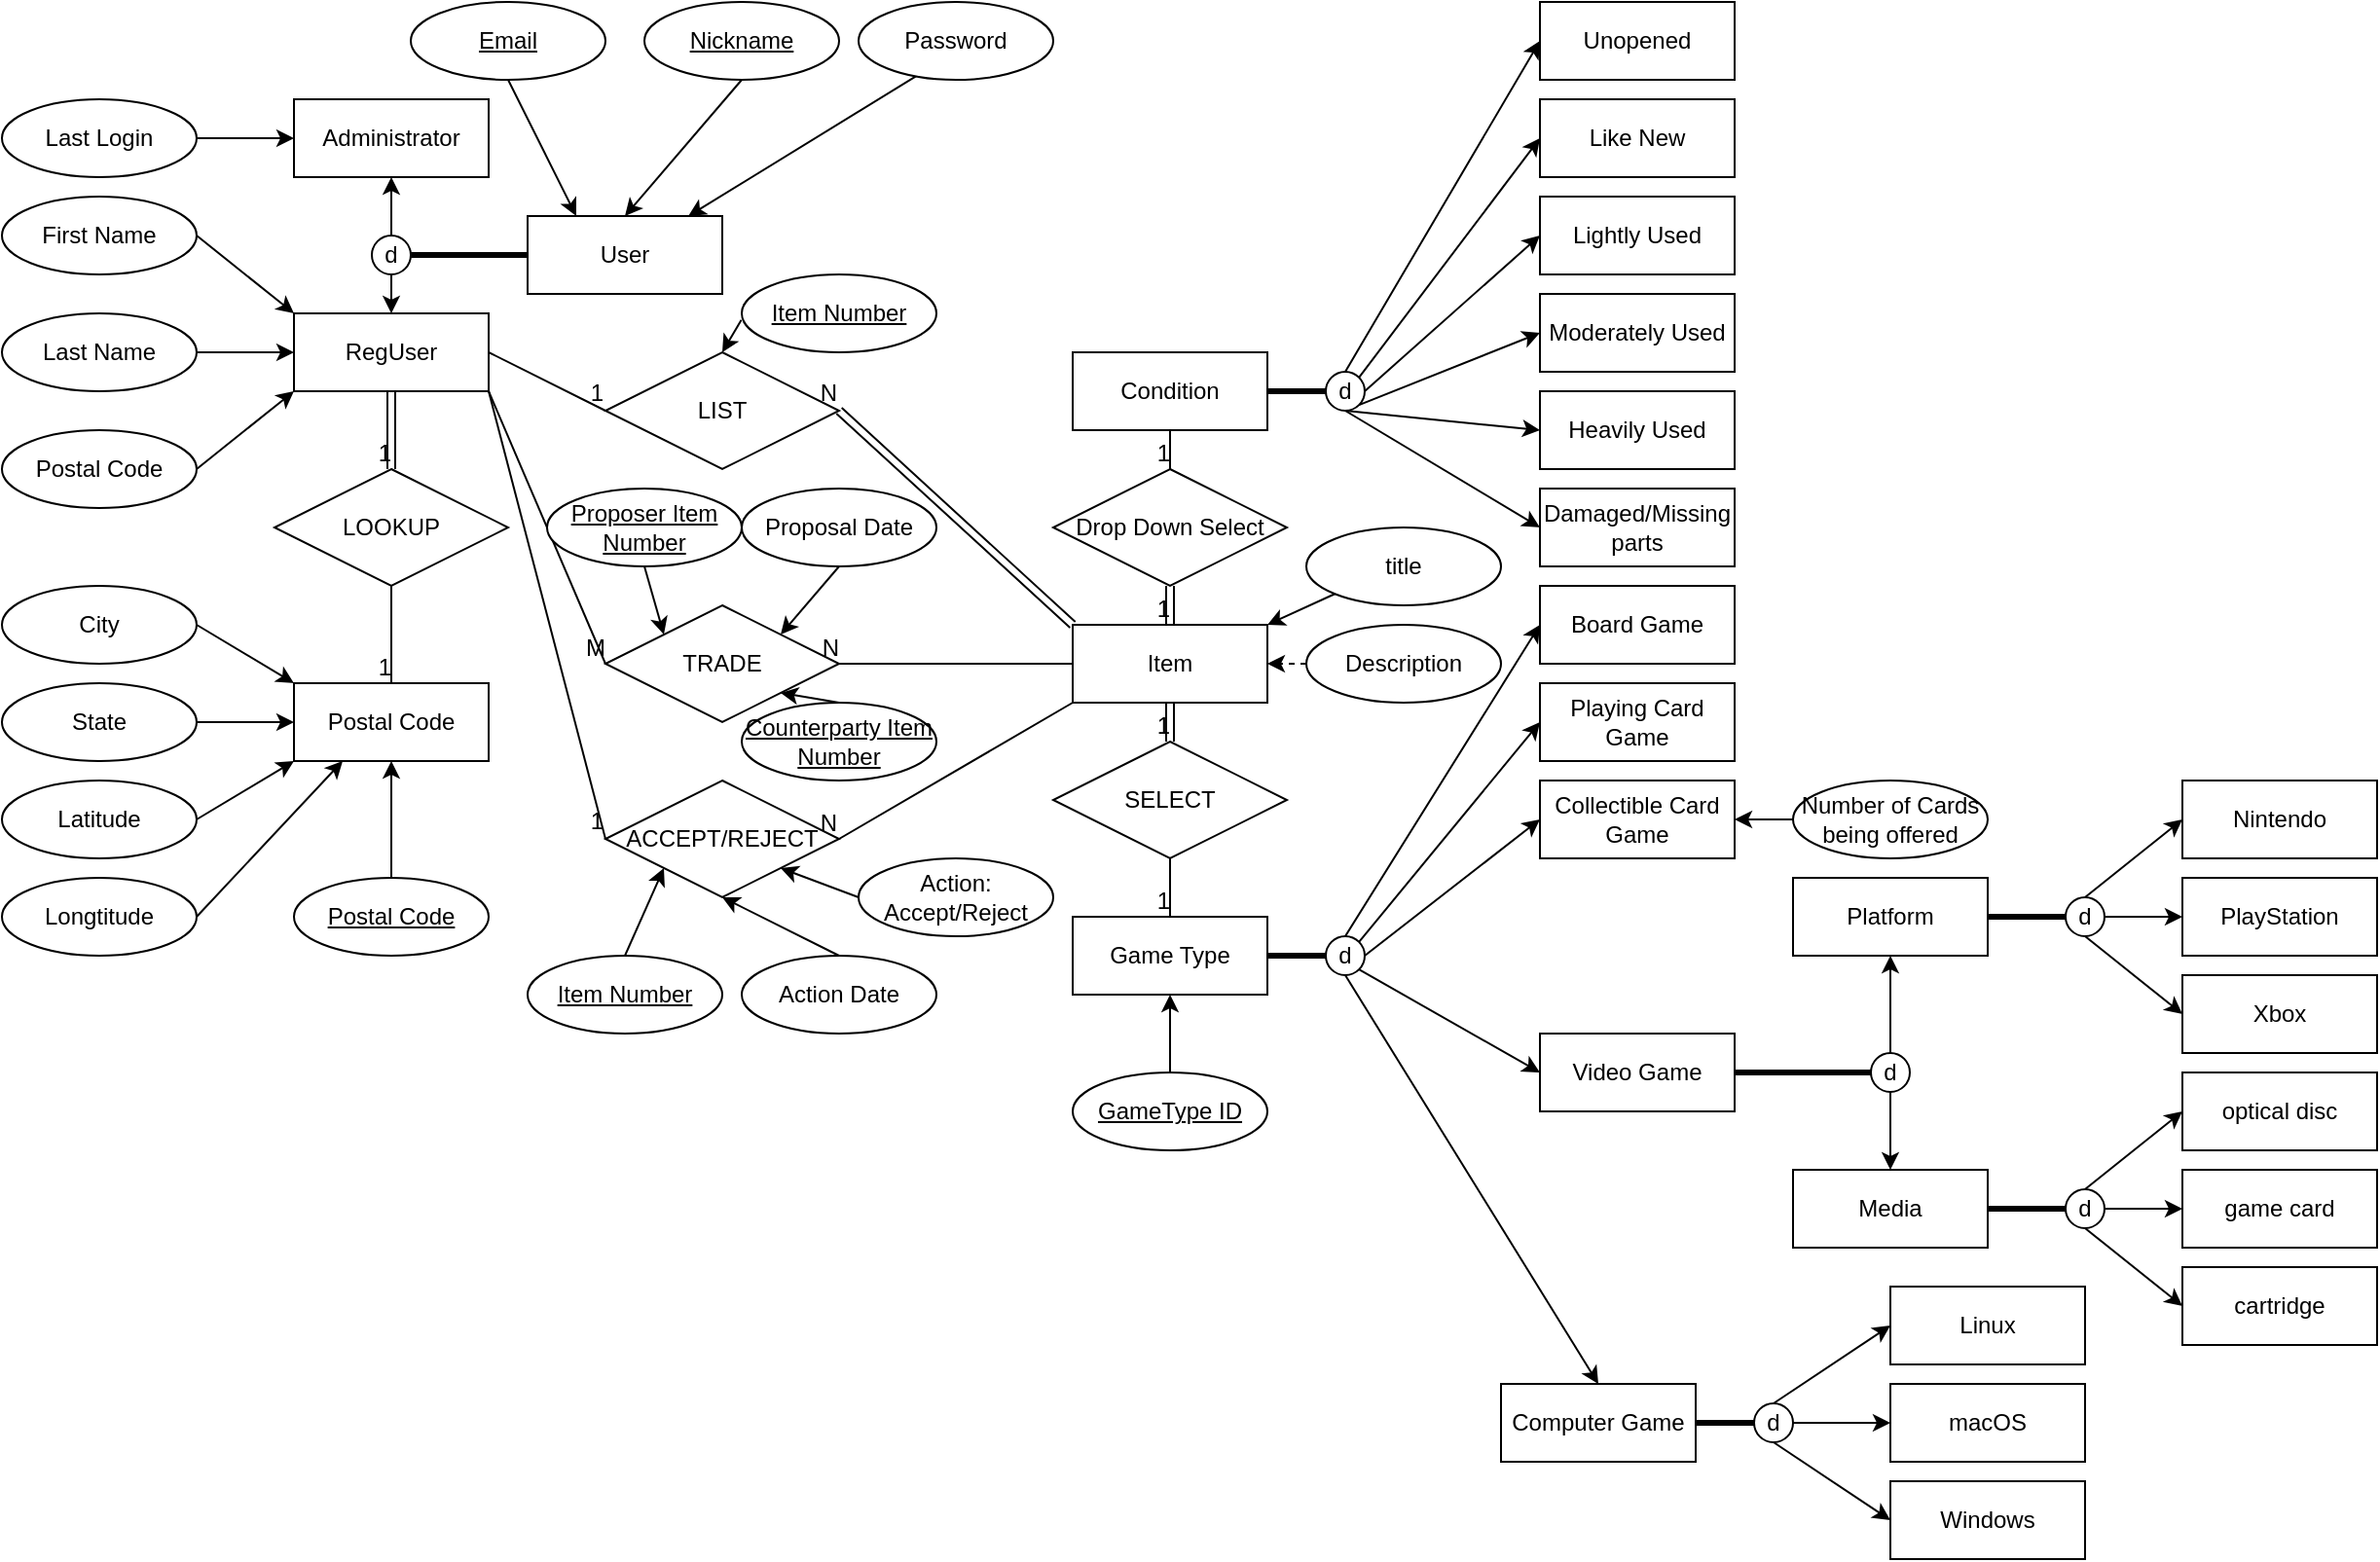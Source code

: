 <mxfile version="19.0.3" type="device"><diagram id="R2lEEEUBdFMjLlhIrx00" name="Page-1"><mxGraphModel dx="917" dy="865" grid="1" gridSize="10" guides="1" tooltips="1" connect="1" arrows="1" fold="1" page="1" pageScale="1" pageWidth="1100" pageHeight="850" math="0" shadow="0" extFonts="Permanent Marker^https://fonts.googleapis.com/css?family=Permanent+Marker"><root><mxCell id="0"/><mxCell id="1" parent="0"/><mxCell id="1rmwY-FEzqfbPehuHdLi-1" value="User" style="whiteSpace=wrap;html=1;align=center;" parent="1" vertex="1"><mxGeometry x="280" y="135" width="100" height="40" as="geometry"/></mxCell><mxCell id="1rmwY-FEzqfbPehuHdLi-2" value="&lt;u&gt;Nickname&lt;/u&gt;" style="ellipse;whiteSpace=wrap;html=1;align=center;" parent="1" vertex="1"><mxGeometry x="340" y="25" width="100" height="40" as="geometry"/></mxCell><mxCell id="8vByz9nzH7rQGK86HnU8-11" value="RegUser" style="whiteSpace=wrap;html=1;align=center;" parent="1" vertex="1"><mxGeometry x="160" y="185" width="100" height="40" as="geometry"/></mxCell><mxCell id="8vByz9nzH7rQGK86HnU8-12" value="d" style="ellipse;whiteSpace=wrap;html=1;aspect=fixed;" parent="1" vertex="1"><mxGeometry x="200" y="145" width="20" height="20" as="geometry"/></mxCell><mxCell id="8vByz9nzH7rQGK86HnU8-13" value="" style="endArrow=none;html=1;rounded=0;entryX=0;entryY=0.5;entryDx=0;entryDy=0;exitX=1;exitY=0.5;exitDx=0;exitDy=0;strokeWidth=3;" parent="1" source="8vByz9nzH7rQGK86HnU8-12" target="1rmwY-FEzqfbPehuHdLi-1" edge="1"><mxGeometry width="50" height="50" relative="1" as="geometry"><mxPoint x="370" y="145" as="sourcePoint"/><mxPoint x="420" y="95" as="targetPoint"/></mxGeometry></mxCell><mxCell id="8vByz9nzH7rQGK86HnU8-15" value="Administrator" style="whiteSpace=wrap;html=1;align=center;" parent="1" vertex="1"><mxGeometry x="160" y="75" width="100" height="40" as="geometry"/></mxCell><mxCell id="8vByz9nzH7rQGK86HnU8-17" value="" style="endArrow=classic;html=1;rounded=0;strokeWidth=1;entryX=0.5;entryY=0;entryDx=0;entryDy=0;exitX=0.5;exitY=1;exitDx=0;exitDy=0;" parent="1" source="8vByz9nzH7rQGK86HnU8-12" target="8vByz9nzH7rQGK86HnU8-11" edge="1"><mxGeometry width="50" height="50" relative="1" as="geometry"><mxPoint x="250" y="235" as="sourcePoint"/><mxPoint x="300" y="185" as="targetPoint"/></mxGeometry></mxCell><mxCell id="8vByz9nzH7rQGK86HnU8-18" value="" style="endArrow=classic;html=1;rounded=0;strokeWidth=1;entryX=0.5;entryY=1;entryDx=0;entryDy=0;exitX=0.5;exitY=0;exitDx=0;exitDy=0;" parent="1" source="8vByz9nzH7rQGK86HnU8-12" target="8vByz9nzH7rQGK86HnU8-15" edge="1"><mxGeometry width="50" height="50" relative="1" as="geometry"><mxPoint x="312.929" y="112.071" as="sourcePoint"/><mxPoint x="220" y="195" as="targetPoint"/></mxGeometry></mxCell><mxCell id="8vByz9nzH7rQGK86HnU8-19" value="" style="endArrow=classic;html=1;rounded=0;strokeWidth=1;exitX=0.307;exitY=0.937;exitDx=0;exitDy=0;exitPerimeter=0;" parent="1" source="8vByz9nzH7rQGK86HnU8-24" target="1rmwY-FEzqfbPehuHdLi-1" edge="1"><mxGeometry width="50" height="50" relative="1" as="geometry"><mxPoint x="390" y="-15.0" as="sourcePoint"/><mxPoint x="230" y="205" as="targetPoint"/></mxGeometry></mxCell><mxCell id="8vByz9nzH7rQGK86HnU8-20" value="" style="endArrow=classic;html=1;rounded=0;strokeWidth=1;exitX=0.5;exitY=1;exitDx=0;exitDy=0;entryX=0.5;entryY=0;entryDx=0;entryDy=0;" parent="1" source="1rmwY-FEzqfbPehuHdLi-2" target="1rmwY-FEzqfbPehuHdLi-1" edge="1"><mxGeometry width="50" height="50" relative="1" as="geometry"><mxPoint x="332.929" y="132.071" as="sourcePoint"/><mxPoint x="240" y="215" as="targetPoint"/></mxGeometry></mxCell><mxCell id="8vByz9nzH7rQGK86HnU8-21" value="First Name" style="ellipse;whiteSpace=wrap;html=1;align=center;" parent="1" vertex="1"><mxGeometry x="10" y="125" width="100" height="40" as="geometry"/></mxCell><mxCell id="8vByz9nzH7rQGK86HnU8-22" value="Last Name" style="ellipse;whiteSpace=wrap;html=1;align=center;" parent="1" vertex="1"><mxGeometry x="10" y="185" width="100" height="40" as="geometry"/></mxCell><mxCell id="8vByz9nzH7rQGK86HnU8-23" value="Postal Code" style="ellipse;whiteSpace=wrap;html=1;align=center;" parent="1" vertex="1"><mxGeometry x="10" y="245" width="100" height="40" as="geometry"/></mxCell><mxCell id="8vByz9nzH7rQGK86HnU8-24" value="Password" style="ellipse;whiteSpace=wrap;html=1;align=center;" parent="1" vertex="1"><mxGeometry x="450" y="25" width="100" height="40" as="geometry"/></mxCell><mxCell id="8vByz9nzH7rQGK86HnU8-26" value="&lt;u&gt;Email&lt;/u&gt;" style="ellipse;whiteSpace=wrap;html=1;align=center;" parent="1" vertex="1"><mxGeometry x="220" y="25" width="100" height="40" as="geometry"/></mxCell><mxCell id="8vByz9nzH7rQGK86HnU8-27" value="" style="endArrow=classic;html=1;rounded=0;strokeWidth=1;exitX=0.5;exitY=1;exitDx=0;exitDy=0;entryX=0.25;entryY=0;entryDx=0;entryDy=0;" parent="1" source="8vByz9nzH7rQGK86HnU8-26" target="1rmwY-FEzqfbPehuHdLi-1" edge="1"><mxGeometry width="50" height="50" relative="1" as="geometry"><mxPoint x="410.7" y="-7.52" as="sourcePoint"/><mxPoint x="349.015" y="35.0" as="targetPoint"/></mxGeometry></mxCell><mxCell id="8vByz9nzH7rQGK86HnU8-28" value="" style="endArrow=classic;html=1;rounded=0;strokeWidth=1;exitX=1;exitY=0.5;exitDx=0;exitDy=0;entryX=0;entryY=0;entryDx=0;entryDy=0;" parent="1" source="8vByz9nzH7rQGK86HnU8-21" target="8vByz9nzH7rQGK86HnU8-11" edge="1"><mxGeometry width="50" height="50" relative="1" as="geometry"><mxPoint x="210" y="-5.0" as="sourcePoint"/><mxPoint x="295" y="35.0" as="targetPoint"/></mxGeometry></mxCell><mxCell id="8vByz9nzH7rQGK86HnU8-29" value="" style="endArrow=classic;html=1;rounded=0;strokeWidth=1;exitX=1;exitY=0.5;exitDx=0;exitDy=0;" parent="1" source="8vByz9nzH7rQGK86HnU8-22" target="8vByz9nzH7rQGK86HnU8-11" edge="1"><mxGeometry width="50" height="50" relative="1" as="geometry"><mxPoint x="220" y="5.0" as="sourcePoint"/><mxPoint x="305" y="45.0" as="targetPoint"/></mxGeometry></mxCell><mxCell id="8vByz9nzH7rQGK86HnU8-30" value="" style="endArrow=classic;html=1;rounded=0;strokeWidth=1;exitX=1;exitY=0.5;exitDx=0;exitDy=0;entryX=0;entryY=1;entryDx=0;entryDy=0;" parent="1" source="8vByz9nzH7rQGK86HnU8-23" target="8vByz9nzH7rQGK86HnU8-11" edge="1"><mxGeometry width="50" height="50" relative="1" as="geometry"><mxPoint x="230" y="15.0" as="sourcePoint"/><mxPoint x="315" y="55.0" as="targetPoint"/></mxGeometry></mxCell><mxCell id="8vByz9nzH7rQGK86HnU8-31" value="Last Login" style="ellipse;whiteSpace=wrap;html=1;align=center;" parent="1" vertex="1"><mxGeometry x="10" y="75" width="100" height="40" as="geometry"/></mxCell><mxCell id="8vByz9nzH7rQGK86HnU8-32" value="" style="endArrow=classic;html=1;rounded=0;strokeWidth=1;" parent="1" edge="1"><mxGeometry width="50" height="50" relative="1" as="geometry"><mxPoint x="110" y="95" as="sourcePoint"/><mxPoint x="160" y="95" as="targetPoint"/></mxGeometry></mxCell><mxCell id="8vByz9nzH7rQGK86HnU8-33" value="Postal Code" style="whiteSpace=wrap;html=1;align=center;" parent="1" vertex="1"><mxGeometry x="160" y="375" width="100" height="40" as="geometry"/></mxCell><mxCell id="8vByz9nzH7rQGK86HnU8-34" value="LOOKUP" style="shape=rhombus;perimeter=rhombusPerimeter;whiteSpace=wrap;html=1;align=center;" parent="1" vertex="1"><mxGeometry x="150" y="265" width="120" height="60" as="geometry"/></mxCell><mxCell id="8vByz9nzH7rQGK86HnU8-35" value="" style="shape=link;html=1;rounded=0;strokeWidth=1;exitX=0.5;exitY=1;exitDx=0;exitDy=0;" parent="1" source="8vByz9nzH7rQGK86HnU8-11" target="8vByz9nzH7rQGK86HnU8-34" edge="1"><mxGeometry relative="1" as="geometry"><mxPoint x="260" y="265" as="sourcePoint"/><mxPoint x="420" y="265" as="targetPoint"/></mxGeometry></mxCell><mxCell id="8vByz9nzH7rQGK86HnU8-36" value="1" style="resizable=0;html=1;align=right;verticalAlign=bottom;" parent="8vByz9nzH7rQGK86HnU8-35" connectable="0" vertex="1"><mxGeometry x="1" relative="1" as="geometry"/></mxCell><mxCell id="8vByz9nzH7rQGK86HnU8-39" value="" style="endArrow=none;html=1;rounded=0;strokeWidth=1;exitX=0.5;exitY=1;exitDx=0;exitDy=0;entryX=0.5;entryY=0;entryDx=0;entryDy=0;" parent="1" source="8vByz9nzH7rQGK86HnU8-34" target="8vByz9nzH7rQGK86HnU8-33" edge="1"><mxGeometry relative="1" as="geometry"><mxPoint x="260" y="265" as="sourcePoint"/><mxPoint x="280" y="325" as="targetPoint"/></mxGeometry></mxCell><mxCell id="8vByz9nzH7rQGK86HnU8-40" value="1" style="resizable=0;html=1;align=right;verticalAlign=bottom;" parent="8vByz9nzH7rQGK86HnU8-39" connectable="0" vertex="1"><mxGeometry x="1" relative="1" as="geometry"/></mxCell><mxCell id="8vByz9nzH7rQGK86HnU8-41" value="City" style="ellipse;whiteSpace=wrap;html=1;align=center;" parent="1" vertex="1"><mxGeometry x="10" y="325" width="100" height="40" as="geometry"/></mxCell><mxCell id="8vByz9nzH7rQGK86HnU8-42" value="State" style="ellipse;whiteSpace=wrap;html=1;align=center;" parent="1" vertex="1"><mxGeometry x="10" y="375" width="100" height="40" as="geometry"/></mxCell><mxCell id="8vByz9nzH7rQGK86HnU8-43" value="Latitude" style="ellipse;whiteSpace=wrap;html=1;align=center;" parent="1" vertex="1"><mxGeometry x="10" y="425" width="100" height="40" as="geometry"/></mxCell><mxCell id="8vByz9nzH7rQGK86HnU8-44" value="Longtitude" style="ellipse;whiteSpace=wrap;html=1;align=center;" parent="1" vertex="1"><mxGeometry x="10" y="475" width="100" height="40" as="geometry"/></mxCell><mxCell id="8vByz9nzH7rQGK86HnU8-45" value="" style="endArrow=classic;html=1;rounded=0;strokeWidth=1;entryX=0;entryY=0;entryDx=0;entryDy=0;exitX=1;exitY=0.5;exitDx=0;exitDy=0;" parent="1" source="8vByz9nzH7rQGK86HnU8-41" target="8vByz9nzH7rQGK86HnU8-33" edge="1"><mxGeometry width="50" height="50" relative="1" as="geometry"><mxPoint x="327.071" y="112.071" as="sourcePoint"/><mxPoint x="420" y="195.0" as="targetPoint"/></mxGeometry></mxCell><mxCell id="8vByz9nzH7rQGK86HnU8-46" value="" style="endArrow=classic;html=1;rounded=0;strokeWidth=1;entryX=0;entryY=0.5;entryDx=0;entryDy=0;exitX=1;exitY=0.5;exitDx=0;exitDy=0;" parent="1" source="8vByz9nzH7rQGK86HnU8-42" target="8vByz9nzH7rQGK86HnU8-33" edge="1"><mxGeometry width="50" height="50" relative="1" as="geometry"><mxPoint x="120" y="355" as="sourcePoint"/><mxPoint x="170" y="385" as="targetPoint"/></mxGeometry></mxCell><mxCell id="8vByz9nzH7rQGK86HnU8-47" value="" style="endArrow=classic;html=1;rounded=0;strokeWidth=1;entryX=0;entryY=1;entryDx=0;entryDy=0;exitX=1;exitY=0.5;exitDx=0;exitDy=0;" parent="1" source="8vByz9nzH7rQGK86HnU8-43" target="8vByz9nzH7rQGK86HnU8-33" edge="1"><mxGeometry width="50" height="50" relative="1" as="geometry"><mxPoint x="130" y="365" as="sourcePoint"/><mxPoint x="180" y="395" as="targetPoint"/></mxGeometry></mxCell><mxCell id="8vByz9nzH7rQGK86HnU8-48" value="" style="endArrow=classic;html=1;rounded=0;strokeWidth=1;entryX=0.25;entryY=1;entryDx=0;entryDy=0;exitX=1;exitY=0.5;exitDx=0;exitDy=0;" parent="1" source="8vByz9nzH7rQGK86HnU8-44" target="8vByz9nzH7rQGK86HnU8-33" edge="1"><mxGeometry width="50" height="50" relative="1" as="geometry"><mxPoint x="140" y="375" as="sourcePoint"/><mxPoint x="190" y="405" as="targetPoint"/></mxGeometry></mxCell><mxCell id="8vByz9nzH7rQGK86HnU8-49" value="&lt;u&gt;Postal Code&lt;/u&gt;" style="ellipse;whiteSpace=wrap;html=1;align=center;" parent="1" vertex="1"><mxGeometry x="160" y="475" width="100" height="40" as="geometry"/></mxCell><mxCell id="8vByz9nzH7rQGK86HnU8-51" value="" style="endArrow=classic;html=1;rounded=0;strokeWidth=1;entryX=0.5;entryY=1;entryDx=0;entryDy=0;exitX=0.5;exitY=0;exitDx=0;exitDy=0;" parent="1" source="8vByz9nzH7rQGK86HnU8-49" target="8vByz9nzH7rQGK86HnU8-33" edge="1"><mxGeometry width="50" height="50" relative="1" as="geometry"><mxPoint x="120" y="355" as="sourcePoint"/><mxPoint x="170" y="385" as="targetPoint"/></mxGeometry></mxCell><mxCell id="8vByz9nzH7rQGK86HnU8-52" value="Item" style="whiteSpace=wrap;html=1;align=center;" parent="1" vertex="1"><mxGeometry x="560" y="345" width="100" height="40" as="geometry"/></mxCell><mxCell id="8vByz9nzH7rQGK86HnU8-53" value="title" style="ellipse;whiteSpace=wrap;html=1;align=center;" parent="1" vertex="1"><mxGeometry x="680" y="295" width="100" height="40" as="geometry"/></mxCell><mxCell id="8vByz9nzH7rQGK86HnU8-54" value="Game Type" style="whiteSpace=wrap;html=1;align=center;" parent="1" vertex="1"><mxGeometry x="560" y="495" width="100" height="40" as="geometry"/></mxCell><mxCell id="8vByz9nzH7rQGK86HnU8-56" value="SELECT" style="shape=rhombus;perimeter=rhombusPerimeter;whiteSpace=wrap;html=1;align=center;" parent="1" vertex="1"><mxGeometry x="550" y="405" width="120" height="60" as="geometry"/></mxCell><mxCell id="8vByz9nzH7rQGK86HnU8-57" value="&lt;u&gt;Item Number&lt;/u&gt;" style="ellipse;whiteSpace=wrap;html=1;align=center;" parent="1" vertex="1"><mxGeometry x="390" y="165" width="100" height="40" as="geometry"/></mxCell><mxCell id="8vByz9nzH7rQGK86HnU8-58" value="Video Game" style="whiteSpace=wrap;html=1;align=center;" parent="1" vertex="1"><mxGeometry x="800" y="555" width="100" height="40" as="geometry"/></mxCell><mxCell id="8vByz9nzH7rQGK86HnU8-59" value="Computer Game" style="whiteSpace=wrap;html=1;align=center;" parent="1" vertex="1"><mxGeometry x="780" y="735" width="100" height="40" as="geometry"/></mxCell><mxCell id="8vByz9nzH7rQGK86HnU8-60" value="Collectible Card Game" style="whiteSpace=wrap;html=1;align=center;" parent="1" vertex="1"><mxGeometry x="800" y="425" width="100" height="40" as="geometry"/></mxCell><mxCell id="8vByz9nzH7rQGK86HnU8-61" value="Description" style="ellipse;whiteSpace=wrap;html=1;align=center;" parent="1" vertex="1"><mxGeometry x="680" y="345" width="100" height="40" as="geometry"/></mxCell><mxCell id="8vByz9nzH7rQGK86HnU8-62" value="" style="endArrow=classic;html=1;rounded=0;strokeWidth=1;entryX=0.5;entryY=0;entryDx=0;entryDy=0;exitX=-0.002;exitY=0.583;exitDx=0;exitDy=0;exitPerimeter=0;" parent="1" source="8vByz9nzH7rQGK86HnU8-57" target="8vByz9nzH7rQGK86HnU8-139" edge="1"><mxGeometry width="50" height="50" relative="1" as="geometry"><mxPoint x="597.071" y="132.071" as="sourcePoint"/><mxPoint x="690" y="215" as="targetPoint"/></mxGeometry></mxCell><mxCell id="8vByz9nzH7rQGK86HnU8-63" value="" style="endArrow=classic;html=1;rounded=0;strokeWidth=1;entryX=1;entryY=0;entryDx=0;entryDy=0;exitX=0;exitY=1;exitDx=0;exitDy=0;" parent="1" source="8vByz9nzH7rQGK86HnU8-53" target="8vByz9nzH7rQGK86HnU8-52" edge="1"><mxGeometry width="50" height="50" relative="1" as="geometry"><mxPoint x="657.071" y="182.071" as="sourcePoint"/><mxPoint x="750" y="265" as="targetPoint"/></mxGeometry></mxCell><mxCell id="8vByz9nzH7rQGK86HnU8-66" value="" style="shape=link;html=1;rounded=0;strokeWidth=1;exitX=0.5;exitY=1;exitDx=0;exitDy=0;entryX=0.5;entryY=0;entryDx=0;entryDy=0;" parent="1" source="8vByz9nzH7rQGK86HnU8-52" target="8vByz9nzH7rQGK86HnU8-56" edge="1"><mxGeometry relative="1" as="geometry"><mxPoint x="380" y="135" as="sourcePoint"/><mxPoint x="380" y="175" as="targetPoint"/></mxGeometry></mxCell><mxCell id="8vByz9nzH7rQGK86HnU8-67" value="1" style="resizable=0;html=1;align=right;verticalAlign=bottom;" parent="8vByz9nzH7rQGK86HnU8-66" connectable="0" vertex="1"><mxGeometry x="1" relative="1" as="geometry"/></mxCell><mxCell id="8vByz9nzH7rQGK86HnU8-68" value="" style="endArrow=none;html=1;rounded=0;strokeWidth=1;exitX=0.5;exitY=1;exitDx=0;exitDy=0;entryX=0.5;entryY=0;entryDx=0;entryDy=0;" parent="1" source="8vByz9nzH7rQGK86HnU8-56" target="8vByz9nzH7rQGK86HnU8-54" edge="1"><mxGeometry relative="1" as="geometry"><mxPoint x="380" y="285" as="sourcePoint"/><mxPoint x="760" y="375" as="targetPoint"/></mxGeometry></mxCell><mxCell id="8vByz9nzH7rQGK86HnU8-69" value="1" style="resizable=0;html=1;align=right;verticalAlign=bottom;" parent="8vByz9nzH7rQGK86HnU8-68" connectable="0" vertex="1"><mxGeometry x="1" relative="1" as="geometry"/></mxCell><mxCell id="8vByz9nzH7rQGK86HnU8-70" value="&lt;u&gt;GameType ID&lt;/u&gt;" style="ellipse;whiteSpace=wrap;html=1;align=center;" parent="1" vertex="1"><mxGeometry x="560" y="575" width="100" height="40" as="geometry"/></mxCell><mxCell id="8vByz9nzH7rQGK86HnU8-71" value="" style="endArrow=classic;html=1;rounded=0;strokeWidth=1;entryX=0.5;entryY=1;entryDx=0;entryDy=0;exitX=0.5;exitY=0;exitDx=0;exitDy=0;" parent="1" source="8vByz9nzH7rQGK86HnU8-70" target="8vByz9nzH7rQGK86HnU8-54" edge="1"><mxGeometry width="50" height="50" relative="1" as="geometry"><mxPoint x="610" y="245" as="sourcePoint"/><mxPoint x="680" y="275" as="targetPoint"/></mxGeometry></mxCell><mxCell id="8vByz9nzH7rQGK86HnU8-73" value="Platform" style="whiteSpace=wrap;html=1;align=center;" parent="1" vertex="1"><mxGeometry x="930" y="475" width="100" height="40" as="geometry"/></mxCell><mxCell id="8vByz9nzH7rQGK86HnU8-74" value="Media" style="whiteSpace=wrap;html=1;align=center;" parent="1" vertex="1"><mxGeometry x="930" y="625" width="100" height="40" as="geometry"/></mxCell><mxCell id="8vByz9nzH7rQGK86HnU8-75" value="d" style="ellipse;whiteSpace=wrap;html=1;aspect=fixed;" parent="1" vertex="1"><mxGeometry x="690" y="505" width="20" height="20" as="geometry"/></mxCell><mxCell id="8vByz9nzH7rQGK86HnU8-76" value="Board Game" style="whiteSpace=wrap;html=1;align=center;" parent="1" vertex="1"><mxGeometry x="800" y="325" width="100" height="40" as="geometry"/></mxCell><mxCell id="8vByz9nzH7rQGK86HnU8-77" value="Playing Card Game" style="whiteSpace=wrap;html=1;align=center;" parent="1" vertex="1"><mxGeometry x="800" y="375" width="100" height="40" as="geometry"/></mxCell><mxCell id="8vByz9nzH7rQGK86HnU8-78" value="Number of Cards being offered" style="ellipse;whiteSpace=wrap;html=1;align=center;" parent="1" vertex="1"><mxGeometry x="930" y="425" width="100" height="40" as="geometry"/></mxCell><mxCell id="8vByz9nzH7rQGK86HnU8-79" value="d" style="ellipse;whiteSpace=wrap;html=1;aspect=fixed;" parent="1" vertex="1"><mxGeometry x="970" y="565" width="20" height="20" as="geometry"/></mxCell><mxCell id="8vByz9nzH7rQGK86HnU8-81" value="d" style="ellipse;whiteSpace=wrap;html=1;aspect=fixed;" parent="1" vertex="1"><mxGeometry x="1070" y="485" width="20" height="20" as="geometry"/></mxCell><mxCell id="8vByz9nzH7rQGK86HnU8-82" value="Nintendo" style="whiteSpace=wrap;html=1;align=center;" parent="1" vertex="1"><mxGeometry x="1130" y="425" width="100" height="40" as="geometry"/></mxCell><mxCell id="8vByz9nzH7rQGK86HnU8-83" value="PlayStation" style="whiteSpace=wrap;html=1;align=center;" parent="1" vertex="1"><mxGeometry x="1130" y="475" width="100" height="40" as="geometry"/></mxCell><mxCell id="8vByz9nzH7rQGK86HnU8-84" value="Xbox" style="whiteSpace=wrap;html=1;align=center;" parent="1" vertex="1"><mxGeometry x="1130" y="525" width="100" height="40" as="geometry"/></mxCell><mxCell id="8vByz9nzH7rQGK86HnU8-85" value="optical disc" style="whiteSpace=wrap;html=1;align=center;" parent="1" vertex="1"><mxGeometry x="1130" y="575" width="100" height="40" as="geometry"/></mxCell><mxCell id="8vByz9nzH7rQGK86HnU8-86" value="game card" style="whiteSpace=wrap;html=1;align=center;" parent="1" vertex="1"><mxGeometry x="1130" y="625" width="100" height="40" as="geometry"/></mxCell><mxCell id="8vByz9nzH7rQGK86HnU8-87" value="cartridge" style="whiteSpace=wrap;html=1;align=center;" parent="1" vertex="1"><mxGeometry x="1130" y="675" width="100" height="40" as="geometry"/></mxCell><mxCell id="8vByz9nzH7rQGK86HnU8-88" value="d" style="ellipse;whiteSpace=wrap;html=1;aspect=fixed;" parent="1" vertex="1"><mxGeometry x="1070" y="635" width="20" height="20" as="geometry"/></mxCell><mxCell id="8vByz9nzH7rQGK86HnU8-89" value="" style="endArrow=none;html=1;rounded=0;entryX=1;entryY=0.5;entryDx=0;entryDy=0;exitX=0;exitY=0.5;exitDx=0;exitDy=0;strokeWidth=3;" parent="1" source="8vByz9nzH7rQGK86HnU8-81" target="8vByz9nzH7rQGK86HnU8-73" edge="1"><mxGeometry width="50" height="50" relative="1" as="geometry"><mxPoint x="480" y="-5.0" as="sourcePoint"/><mxPoint x="480" y="-25.0" as="targetPoint"/></mxGeometry></mxCell><mxCell id="8vByz9nzH7rQGK86HnU8-90" value="" style="endArrow=none;html=1;rounded=0;entryX=1;entryY=0.5;entryDx=0;entryDy=0;exitX=0;exitY=0.5;exitDx=0;exitDy=0;strokeWidth=3;" parent="1" source="8vByz9nzH7rQGK86HnU8-88" target="8vByz9nzH7rQGK86HnU8-74" edge="1"><mxGeometry width="50" height="50" relative="1" as="geometry"><mxPoint x="1080" y="505" as="sourcePoint"/><mxPoint x="1040" y="505" as="targetPoint"/></mxGeometry></mxCell><mxCell id="8vByz9nzH7rQGK86HnU8-91" value="" style="endArrow=classic;html=1;rounded=0;strokeWidth=1;entryX=0;entryY=0.5;entryDx=0;entryDy=0;exitX=0.5;exitY=0;exitDx=0;exitDy=0;" parent="1" source="8vByz9nzH7rQGK86HnU8-81" target="8vByz9nzH7rQGK86HnU8-82" edge="1"><mxGeometry width="50" height="50" relative="1" as="geometry"><mxPoint x="1010" y="355" as="sourcePoint"/><mxPoint x="1080" y="385" as="targetPoint"/></mxGeometry></mxCell><mxCell id="8vByz9nzH7rQGK86HnU8-92" value="d" style="ellipse;whiteSpace=wrap;html=1;aspect=fixed;" parent="1" vertex="1"><mxGeometry x="910" y="745" width="20" height="20" as="geometry"/></mxCell><mxCell id="8vByz9nzH7rQGK86HnU8-93" value="" style="endArrow=none;html=1;rounded=0;entryX=1;entryY=0.5;entryDx=0;entryDy=0;exitX=0;exitY=0.5;exitDx=0;exitDy=0;strokeWidth=3;" parent="1" source="8vByz9nzH7rQGK86HnU8-92" target="8vByz9nzH7rQGK86HnU8-59" edge="1"><mxGeometry width="50" height="50" relative="1" as="geometry"><mxPoint x="310" y="255.0" as="sourcePoint"/><mxPoint x="860" y="755" as="targetPoint"/></mxGeometry></mxCell><mxCell id="8vByz9nzH7rQGK86HnU8-94" value="Linux" style="whiteSpace=wrap;html=1;align=center;" parent="1" vertex="1"><mxGeometry x="980" y="685" width="100" height="40" as="geometry"/></mxCell><mxCell id="8vByz9nzH7rQGK86HnU8-95" value="macOS" style="whiteSpace=wrap;html=1;align=center;" parent="1" vertex="1"><mxGeometry x="980" y="735" width="100" height="40" as="geometry"/></mxCell><mxCell id="8vByz9nzH7rQGK86HnU8-96" value="Windows" style="whiteSpace=wrap;html=1;align=center;" parent="1" vertex="1"><mxGeometry x="980" y="785" width="100" height="40" as="geometry"/></mxCell><mxCell id="8vByz9nzH7rQGK86HnU8-97" value="" style="endArrow=classic;html=1;rounded=0;strokeWidth=1;entryX=0;entryY=0.5;entryDx=0;entryDy=0;" parent="1" target="8vByz9nzH7rQGK86HnU8-83" edge="1"><mxGeometry width="50" height="50" relative="1" as="geometry"><mxPoint x="1090" y="495" as="sourcePoint"/><mxPoint x="1140" y="455" as="targetPoint"/></mxGeometry></mxCell><mxCell id="8vByz9nzH7rQGK86HnU8-98" value="" style="endArrow=classic;html=1;rounded=0;strokeWidth=1;entryX=0;entryY=0.5;entryDx=0;entryDy=0;exitX=0.5;exitY=1;exitDx=0;exitDy=0;" parent="1" source="8vByz9nzH7rQGK86HnU8-81" target="8vByz9nzH7rQGK86HnU8-84" edge="1"><mxGeometry width="50" height="50" relative="1" as="geometry"><mxPoint x="1100" y="505" as="sourcePoint"/><mxPoint x="1150" y="465" as="targetPoint"/></mxGeometry></mxCell><mxCell id="8vByz9nzH7rQGK86HnU8-99" value="" style="endArrow=classic;html=1;rounded=0;strokeWidth=1;exitX=0.5;exitY=0;exitDx=0;exitDy=0;entryX=0;entryY=0.5;entryDx=0;entryDy=0;" parent="1" source="8vByz9nzH7rQGK86HnU8-88" target="8vByz9nzH7rQGK86HnU8-85" edge="1"><mxGeometry width="50" height="50" relative="1" as="geometry"><mxPoint x="1110" y="515" as="sourcePoint"/><mxPoint x="1160" y="475" as="targetPoint"/></mxGeometry></mxCell><mxCell id="8vByz9nzH7rQGK86HnU8-100" value="" style="endArrow=classic;html=1;rounded=0;strokeWidth=1;entryX=0;entryY=0.5;entryDx=0;entryDy=0;exitX=1;exitY=0.5;exitDx=0;exitDy=0;" parent="1" source="8vByz9nzH7rQGK86HnU8-88" target="8vByz9nzH7rQGK86HnU8-86" edge="1"><mxGeometry width="50" height="50" relative="1" as="geometry"><mxPoint x="1120" y="525" as="sourcePoint"/><mxPoint x="1170" y="485" as="targetPoint"/></mxGeometry></mxCell><mxCell id="8vByz9nzH7rQGK86HnU8-101" value="" style="endArrow=classic;html=1;rounded=0;strokeWidth=1;entryX=0;entryY=0.5;entryDx=0;entryDy=0;exitX=0.5;exitY=1;exitDx=0;exitDy=0;" parent="1" source="8vByz9nzH7rQGK86HnU8-88" target="8vByz9nzH7rQGK86HnU8-87" edge="1"><mxGeometry width="50" height="50" relative="1" as="geometry"><mxPoint x="1130" y="535" as="sourcePoint"/><mxPoint x="1180" y="495" as="targetPoint"/></mxGeometry></mxCell><mxCell id="8vByz9nzH7rQGK86HnU8-102" value="" style="endArrow=none;html=1;rounded=0;entryX=1;entryY=0.5;entryDx=0;entryDy=0;exitX=0;exitY=0.5;exitDx=0;exitDy=0;strokeWidth=3;" parent="1" source="8vByz9nzH7rQGK86HnU8-79" target="8vByz9nzH7rQGK86HnU8-58" edge="1"><mxGeometry width="50" height="50" relative="1" as="geometry"><mxPoint x="900" y="565" as="sourcePoint"/><mxPoint x="860" y="565" as="targetPoint"/></mxGeometry></mxCell><mxCell id="8vByz9nzH7rQGK86HnU8-103" value="" style="endArrow=classic;html=1;rounded=0;strokeWidth=1;entryX=0.5;entryY=1;entryDx=0;entryDy=0;exitX=0.5;exitY=0;exitDx=0;exitDy=0;" parent="1" source="8vByz9nzH7rQGK86HnU8-79" target="8vByz9nzH7rQGK86HnU8-73" edge="1"><mxGeometry width="50" height="50" relative="1" as="geometry"><mxPoint x="1090" y="495" as="sourcePoint"/><mxPoint x="1140" y="455" as="targetPoint"/></mxGeometry></mxCell><mxCell id="8vByz9nzH7rQGK86HnU8-104" value="" style="endArrow=classic;html=1;rounded=0;strokeWidth=1;entryX=0.5;entryY=0;entryDx=0;entryDy=0;exitX=0.5;exitY=1;exitDx=0;exitDy=0;" parent="1" source="8vByz9nzH7rQGK86HnU8-79" target="8vByz9nzH7rQGK86HnU8-74" edge="1"><mxGeometry width="50" height="50" relative="1" as="geometry"><mxPoint x="1100" y="505" as="sourcePoint"/><mxPoint x="1150" y="465" as="targetPoint"/></mxGeometry></mxCell><mxCell id="8vByz9nzH7rQGK86HnU8-105" value="" style="endArrow=classic;html=1;rounded=0;strokeWidth=1;entryX=1;entryY=0.5;entryDx=0;entryDy=0;exitX=0;exitY=0.5;exitDx=0;exitDy=0;" parent="1" source="8vByz9nzH7rQGK86HnU8-78" target="8vByz9nzH7rQGK86HnU8-60" edge="1"><mxGeometry width="50" height="50" relative="1" as="geometry"><mxPoint x="1090" y="495" as="sourcePoint"/><mxPoint x="1140" y="455" as="targetPoint"/></mxGeometry></mxCell><mxCell id="8vByz9nzH7rQGK86HnU8-106" value="" style="endArrow=classic;html=1;rounded=0;strokeWidth=1;exitX=0.5;exitY=0;exitDx=0;exitDy=0;entryX=0;entryY=0.5;entryDx=0;entryDy=0;" parent="1" source="8vByz9nzH7rQGK86HnU8-92" target="8vByz9nzH7rQGK86HnU8-94" edge="1"><mxGeometry width="50" height="50" relative="1" as="geometry"><mxPoint x="1090" y="645" as="sourcePoint"/><mxPoint x="1140" y="605" as="targetPoint"/></mxGeometry></mxCell><mxCell id="8vByz9nzH7rQGK86HnU8-107" value="" style="endArrow=classic;html=1;rounded=0;strokeWidth=1;exitX=1;exitY=0.5;exitDx=0;exitDy=0;entryX=0;entryY=0.5;entryDx=0;entryDy=0;" parent="1" source="8vByz9nzH7rQGK86HnU8-92" target="8vByz9nzH7rQGK86HnU8-95" edge="1"><mxGeometry width="50" height="50" relative="1" as="geometry"><mxPoint x="1100" y="655" as="sourcePoint"/><mxPoint x="1150" y="615" as="targetPoint"/></mxGeometry></mxCell><mxCell id="8vByz9nzH7rQGK86HnU8-108" value="" style="endArrow=classic;html=1;rounded=0;strokeWidth=1;exitX=0.5;exitY=1;exitDx=0;exitDy=0;entryX=0;entryY=0.5;entryDx=0;entryDy=0;" parent="1" source="8vByz9nzH7rQGK86HnU8-92" target="8vByz9nzH7rQGK86HnU8-96" edge="1"><mxGeometry width="50" height="50" relative="1" as="geometry"><mxPoint x="1110" y="665" as="sourcePoint"/><mxPoint x="1160" y="625" as="targetPoint"/></mxGeometry></mxCell><mxCell id="8vByz9nzH7rQGK86HnU8-109" value="" style="endArrow=classic;html=1;rounded=0;strokeWidth=1;entryX=0;entryY=0.5;entryDx=0;entryDy=0;exitX=0.5;exitY=0;exitDx=0;exitDy=0;" parent="1" source="8vByz9nzH7rQGK86HnU8-75" target="8vByz9nzH7rQGK86HnU8-76" edge="1"><mxGeometry width="50" height="50" relative="1" as="geometry"><mxPoint x="695" y="455" as="sourcePoint"/><mxPoint x="745" y="415" as="targetPoint"/></mxGeometry></mxCell><mxCell id="8vByz9nzH7rQGK86HnU8-110" value="" style="endArrow=classic;html=1;rounded=0;strokeWidth=1;entryX=0;entryY=0.5;entryDx=0;entryDy=0;exitX=1;exitY=0;exitDx=0;exitDy=0;" parent="1" source="8vByz9nzH7rQGK86HnU8-75" target="8vByz9nzH7rQGK86HnU8-77" edge="1"><mxGeometry width="50" height="50" relative="1" as="geometry"><mxPoint x="710" y="515" as="sourcePoint"/><mxPoint x="790" y="355" as="targetPoint"/></mxGeometry></mxCell><mxCell id="8vByz9nzH7rQGK86HnU8-111" value="" style="endArrow=classic;html=1;rounded=0;strokeWidth=1;entryX=0;entryY=0.5;entryDx=0;entryDy=0;exitX=1;exitY=0.5;exitDx=0;exitDy=0;" parent="1" source="8vByz9nzH7rQGK86HnU8-75" target="8vByz9nzH7rQGK86HnU8-60" edge="1"><mxGeometry width="50" height="50" relative="1" as="geometry"><mxPoint x="720" y="525" as="sourcePoint"/><mxPoint x="800" y="365" as="targetPoint"/></mxGeometry></mxCell><mxCell id="8vByz9nzH7rQGK86HnU8-112" value="" style="endArrow=classic;html=1;rounded=0;strokeWidth=1;entryX=0;entryY=0.5;entryDx=0;entryDy=0;exitX=1;exitY=1;exitDx=0;exitDy=0;" parent="1" source="8vByz9nzH7rQGK86HnU8-75" target="8vByz9nzH7rQGK86HnU8-58" edge="1"><mxGeometry width="50" height="50" relative="1" as="geometry"><mxPoint x="730" y="535" as="sourcePoint"/><mxPoint x="810" y="375" as="targetPoint"/></mxGeometry></mxCell><mxCell id="8vByz9nzH7rQGK86HnU8-113" value="" style="endArrow=classic;html=1;rounded=0;strokeWidth=1;entryX=0.5;entryY=0;entryDx=0;entryDy=0;exitX=0.5;exitY=1;exitDx=0;exitDy=0;" parent="1" source="8vByz9nzH7rQGK86HnU8-75" target="8vByz9nzH7rQGK86HnU8-59" edge="1"><mxGeometry width="50" height="50" relative="1" as="geometry"><mxPoint x="740" y="545" as="sourcePoint"/><mxPoint x="820" y="385" as="targetPoint"/></mxGeometry></mxCell><mxCell id="8vByz9nzH7rQGK86HnU8-114" value="" style="endArrow=none;html=1;rounded=0;entryX=1;entryY=0.5;entryDx=0;entryDy=0;exitX=0;exitY=0.5;exitDx=0;exitDy=0;strokeWidth=3;" parent="1" source="8vByz9nzH7rQGK86HnU8-75" target="8vByz9nzH7rQGK86HnU8-54" edge="1"><mxGeometry width="50" height="50" relative="1" as="geometry"><mxPoint x="1080" y="505" as="sourcePoint"/><mxPoint x="1040" y="505" as="targetPoint"/></mxGeometry></mxCell><mxCell id="8vByz9nzH7rQGK86HnU8-116" value="" style="endArrow=classic;html=1;rounded=0;strokeWidth=1;entryX=1;entryY=0.5;entryDx=0;entryDy=0;exitX=0;exitY=0.5;exitDx=0;exitDy=0;dashed=1;" parent="1" source="8vByz9nzH7rQGK86HnU8-61" target="8vByz9nzH7rQGK86HnU8-52" edge="1"><mxGeometry width="50" height="50" relative="1" as="geometry"><mxPoint x="650" y="485" as="sourcePoint"/><mxPoint x="730" y="515" as="targetPoint"/></mxGeometry></mxCell><mxCell id="8vByz9nzH7rQGK86HnU8-117" value="Drop Down Select" style="shape=rhombus;perimeter=rhombusPerimeter;whiteSpace=wrap;html=1;align=center;" parent="1" vertex="1"><mxGeometry x="550" y="265" width="120" height="60" as="geometry"/></mxCell><mxCell id="8vByz9nzH7rQGK86HnU8-118" value="" style="shape=link;html=1;rounded=0;strokeWidth=1;exitX=0.5;exitY=1;exitDx=0;exitDy=0;" parent="1" source="8vByz9nzH7rQGK86HnU8-117" edge="1"><mxGeometry relative="1" as="geometry"><mxPoint x="620" y="395" as="sourcePoint"/><mxPoint x="610" y="345" as="targetPoint"/></mxGeometry></mxCell><mxCell id="8vByz9nzH7rQGK86HnU8-119" value="1" style="resizable=0;html=1;align=right;verticalAlign=bottom;" parent="8vByz9nzH7rQGK86HnU8-118" connectable="0" vertex="1"><mxGeometry x="1" relative="1" as="geometry"/></mxCell><mxCell id="8vByz9nzH7rQGK86HnU8-120" value="Condition" style="whiteSpace=wrap;html=1;align=center;" parent="1" vertex="1"><mxGeometry x="560" y="205" width="100" height="40" as="geometry"/></mxCell><mxCell id="8vByz9nzH7rQGK86HnU8-121" value="" style="endArrow=none;html=1;rounded=0;strokeWidth=1;exitX=0.5;exitY=1;exitDx=0;exitDy=0;" parent="1" source="8vByz9nzH7rQGK86HnU8-120" edge="1"><mxGeometry relative="1" as="geometry"><mxPoint x="620" y="475" as="sourcePoint"/><mxPoint x="610" y="265" as="targetPoint"/></mxGeometry></mxCell><mxCell id="8vByz9nzH7rQGK86HnU8-122" value="1" style="resizable=0;html=1;align=right;verticalAlign=bottom;" parent="8vByz9nzH7rQGK86HnU8-121" connectable="0" vertex="1"><mxGeometry x="1" relative="1" as="geometry"/></mxCell><mxCell id="8vByz9nzH7rQGK86HnU8-125" value="d" style="ellipse;whiteSpace=wrap;html=1;aspect=fixed;" parent="1" vertex="1"><mxGeometry x="690" y="215" width="20" height="20" as="geometry"/></mxCell><mxCell id="8vByz9nzH7rQGK86HnU8-126" value="" style="endArrow=none;html=1;rounded=0;entryX=1;entryY=0.5;entryDx=0;entryDy=0;exitX=0;exitY=0.5;exitDx=0;exitDy=0;strokeWidth=3;" parent="1" source="8vByz9nzH7rQGK86HnU8-125" target="8vByz9nzH7rQGK86HnU8-120" edge="1"><mxGeometry width="50" height="50" relative="1" as="geometry"><mxPoint x="1090" y="215" as="sourcePoint"/><mxPoint x="670" y="225" as="targetPoint"/></mxGeometry></mxCell><mxCell id="8vByz9nzH7rQGK86HnU8-127" value="Lightly Used" style="whiteSpace=wrap;html=1;align=center;" parent="1" vertex="1"><mxGeometry x="800" y="125" width="100" height="40" as="geometry"/></mxCell><mxCell id="8vByz9nzH7rQGK86HnU8-128" value="Unopened" style="whiteSpace=wrap;html=1;align=center;" parent="1" vertex="1"><mxGeometry x="800" y="25" width="100" height="40" as="geometry"/></mxCell><mxCell id="8vByz9nzH7rQGK86HnU8-129" value="Like New" style="whiteSpace=wrap;html=1;align=center;" parent="1" vertex="1"><mxGeometry x="800" y="75" width="100" height="40" as="geometry"/></mxCell><mxCell id="8vByz9nzH7rQGK86HnU8-130" value="Moderately Used" style="whiteSpace=wrap;html=1;align=center;" parent="1" vertex="1"><mxGeometry x="800" y="175" width="100" height="40" as="geometry"/></mxCell><mxCell id="8vByz9nzH7rQGK86HnU8-131" value="Heavily Used" style="whiteSpace=wrap;html=1;align=center;" parent="1" vertex="1"><mxGeometry x="800" y="225" width="100" height="40" as="geometry"/></mxCell><mxCell id="8vByz9nzH7rQGK86HnU8-132" value="Damaged/Missing parts" style="whiteSpace=wrap;html=1;align=center;" parent="1" vertex="1"><mxGeometry x="800" y="275" width="100" height="40" as="geometry"/></mxCell><mxCell id="8vByz9nzH7rQGK86HnU8-133" value="" style="endArrow=classic;html=1;rounded=0;strokeWidth=1;entryX=0;entryY=0.5;entryDx=0;entryDy=0;exitX=0.5;exitY=0;exitDx=0;exitDy=0;" parent="1" source="8vByz9nzH7rQGK86HnU8-125" target="8vByz9nzH7rQGK86HnU8-128" edge="1"><mxGeometry width="50" height="50" relative="1" as="geometry"><mxPoint x="390" y="455" as="sourcePoint"/><mxPoint x="470" y="295" as="targetPoint"/></mxGeometry></mxCell><mxCell id="8vByz9nzH7rQGK86HnU8-134" value="" style="endArrow=classic;html=1;rounded=0;strokeWidth=1;entryX=0;entryY=0.5;entryDx=0;entryDy=0;exitX=1;exitY=0;exitDx=0;exitDy=0;" parent="1" source="8vByz9nzH7rQGK86HnU8-125" target="8vByz9nzH7rQGK86HnU8-129" edge="1"><mxGeometry width="50" height="50" relative="1" as="geometry"><mxPoint x="390" y="165" as="sourcePoint"/><mxPoint x="470" y="-5.0" as="targetPoint"/></mxGeometry></mxCell><mxCell id="8vByz9nzH7rQGK86HnU8-135" value="" style="endArrow=classic;html=1;rounded=0;strokeWidth=1;entryX=0;entryY=0.5;entryDx=0;entryDy=0;exitX=1;exitY=0.5;exitDx=0;exitDy=0;" parent="1" source="8vByz9nzH7rQGK86HnU8-125" target="8vByz9nzH7rQGK86HnU8-127" edge="1"><mxGeometry width="50" height="50" relative="1" as="geometry"><mxPoint x="400" y="175" as="sourcePoint"/><mxPoint x="480" y="5.0" as="targetPoint"/></mxGeometry></mxCell><mxCell id="8vByz9nzH7rQGK86HnU8-136" value="" style="endArrow=classic;html=1;rounded=0;strokeWidth=1;entryX=0;entryY=0.5;entryDx=0;entryDy=0;exitX=1;exitY=1;exitDx=0;exitDy=0;" parent="1" source="8vByz9nzH7rQGK86HnU8-125" target="8vByz9nzH7rQGK86HnU8-130" edge="1"><mxGeometry width="50" height="50" relative="1" as="geometry"><mxPoint x="730" y="245" as="sourcePoint"/><mxPoint x="800" y="195" as="targetPoint"/></mxGeometry></mxCell><mxCell id="8vByz9nzH7rQGK86HnU8-137" value="" style="endArrow=classic;html=1;rounded=0;strokeWidth=1;entryX=0;entryY=0.5;entryDx=0;entryDy=0;exitX=0.5;exitY=1;exitDx=0;exitDy=0;" parent="1" source="8vByz9nzH7rQGK86HnU8-125" target="8vByz9nzH7rQGK86HnU8-131" edge="1"><mxGeometry width="50" height="50" relative="1" as="geometry"><mxPoint x="710" y="235" as="sourcePoint"/><mxPoint x="820" y="85.0" as="targetPoint"/></mxGeometry></mxCell><mxCell id="8vByz9nzH7rQGK86HnU8-138" value="" style="endArrow=classic;html=1;rounded=0;strokeWidth=1;entryX=0;entryY=0.5;entryDx=0;entryDy=0;exitX=0.5;exitY=1;exitDx=0;exitDy=0;" parent="1" source="8vByz9nzH7rQGK86HnU8-125" target="8vByz9nzH7rQGK86HnU8-132" edge="1"><mxGeometry width="50" height="50" relative="1" as="geometry"><mxPoint x="750" y="265" as="sourcePoint"/><mxPoint x="830" y="95.0" as="targetPoint"/></mxGeometry></mxCell><mxCell id="8vByz9nzH7rQGK86HnU8-139" value="LIST" style="shape=rhombus;perimeter=rhombusPerimeter;whiteSpace=wrap;html=1;align=center;" parent="1" vertex="1"><mxGeometry x="320" y="205" width="120" height="60" as="geometry"/></mxCell><mxCell id="8vByz9nzH7rQGK86HnU8-144" value="" style="endArrow=none;html=1;rounded=0;strokeWidth=1;exitX=1;exitY=0.5;exitDx=0;exitDy=0;entryX=0;entryY=0.5;entryDx=0;entryDy=0;" parent="1" source="8vByz9nzH7rQGK86HnU8-11" target="8vByz9nzH7rQGK86HnU8-139" edge="1"><mxGeometry relative="1" as="geometry"><mxPoint x="280" y="294.57" as="sourcePoint"/><mxPoint x="440" y="294.57" as="targetPoint"/></mxGeometry></mxCell><mxCell id="8vByz9nzH7rQGK86HnU8-145" value="1" style="resizable=0;html=1;align=right;verticalAlign=bottom;" parent="8vByz9nzH7rQGK86HnU8-144" connectable="0" vertex="1"><mxGeometry x="1" relative="1" as="geometry"/></mxCell><mxCell id="8vByz9nzH7rQGK86HnU8-148" value="TRADE" style="shape=rhombus;perimeter=rhombusPerimeter;whiteSpace=wrap;html=1;align=center;" parent="1" vertex="1"><mxGeometry x="320" y="335" width="120" height="60" as="geometry"/></mxCell><mxCell id="8vByz9nzH7rQGK86HnU8-149" value="" style="endArrow=none;html=1;rounded=0;strokeWidth=1;exitX=1;exitY=1;exitDx=0;exitDy=0;entryX=0;entryY=0.5;entryDx=0;entryDy=0;" parent="1" source="8vByz9nzH7rQGK86HnU8-11" target="8vByz9nzH7rQGK86HnU8-148" edge="1"><mxGeometry relative="1" as="geometry"><mxPoint x="270" y="215" as="sourcePoint"/><mxPoint x="330" y="245" as="targetPoint"/></mxGeometry></mxCell><mxCell id="8vByz9nzH7rQGK86HnU8-150" value="M" style="resizable=0;html=1;align=right;verticalAlign=bottom;" parent="8vByz9nzH7rQGK86HnU8-149" connectable="0" vertex="1"><mxGeometry x="1" relative="1" as="geometry"/></mxCell><mxCell id="8vByz9nzH7rQGK86HnU8-151" value="" style="endArrow=none;html=1;rounded=0;strokeWidth=1;entryX=1;entryY=0.5;entryDx=0;entryDy=0;exitX=0;exitY=0.5;exitDx=0;exitDy=0;" parent="1" source="8vByz9nzH7rQGK86HnU8-52" target="8vByz9nzH7rQGK86HnU8-148" edge="1"><mxGeometry relative="1" as="geometry"><mxPoint x="520" y="315" as="sourcePoint"/><mxPoint x="450" y="245" as="targetPoint"/></mxGeometry></mxCell><mxCell id="8vByz9nzH7rQGK86HnU8-152" value="N" style="resizable=0;html=1;align=right;verticalAlign=bottom;" parent="8vByz9nzH7rQGK86HnU8-151" connectable="0" vertex="1"><mxGeometry x="1" relative="1" as="geometry"/></mxCell><mxCell id="8vByz9nzH7rQGK86HnU8-153" value="Proposal Date" style="ellipse;whiteSpace=wrap;html=1;align=center;" parent="1" vertex="1"><mxGeometry x="390" y="275" width="100" height="40" as="geometry"/></mxCell><mxCell id="8vByz9nzH7rQGK86HnU8-154" value="" style="endArrow=classic;html=1;rounded=0;strokeWidth=1;exitX=0.5;exitY=1;exitDx=0;exitDy=0;entryX=1;entryY=0;entryDx=0;entryDy=0;" parent="1" source="8vByz9nzH7rQGK86HnU8-153" target="8vByz9nzH7rQGK86HnU8-148" edge="1"><mxGeometry width="50" height="50" relative="1" as="geometry"><mxPoint x="399.8" y="198.32" as="sourcePoint"/><mxPoint x="420" y="345" as="targetPoint"/></mxGeometry></mxCell><mxCell id="8vByz9nzH7rQGK86HnU8-155" value="" style="shape=link;html=1;rounded=0;strokeWidth=1;exitX=0;exitY=0;exitDx=0;exitDy=0;entryX=1;entryY=0.5;entryDx=0;entryDy=0;" parent="1" source="8vByz9nzH7rQGK86HnU8-52" target="8vByz9nzH7rQGK86HnU8-139" edge="1"><mxGeometry relative="1" as="geometry"><mxPoint x="220" y="235" as="sourcePoint"/><mxPoint x="220" y="275" as="targetPoint"/></mxGeometry></mxCell><mxCell id="8vByz9nzH7rQGK86HnU8-156" value="N" style="resizable=0;html=1;align=right;verticalAlign=bottom;" parent="8vByz9nzH7rQGK86HnU8-155" connectable="0" vertex="1"><mxGeometry x="1" relative="1" as="geometry"/></mxCell><mxCell id="8vByz9nzH7rQGK86HnU8-157" value="&lt;u&gt;Proposer Item Number&lt;/u&gt;" style="ellipse;whiteSpace=wrap;html=1;align=center;" parent="1" vertex="1"><mxGeometry x="290" y="275" width="100" height="40" as="geometry"/></mxCell><mxCell id="8vByz9nzH7rQGK86HnU8-158" value="" style="endArrow=classic;html=1;rounded=0;strokeWidth=1;exitX=0.5;exitY=1;exitDx=0;exitDy=0;entryX=0;entryY=0;entryDx=0;entryDy=0;" parent="1" source="8vByz9nzH7rQGK86HnU8-157" target="8vByz9nzH7rQGK86HnU8-148" edge="1"><mxGeometry width="50" height="50" relative="1" as="geometry"><mxPoint x="450" y="325" as="sourcePoint"/><mxPoint x="420" y="365" as="targetPoint"/></mxGeometry></mxCell><mxCell id="8vByz9nzH7rQGK86HnU8-159" value="ACCEPT/REJECT" style="shape=rhombus;perimeter=rhombusPerimeter;whiteSpace=wrap;html=1;align=center;" parent="1" vertex="1"><mxGeometry x="320" y="425" width="120" height="60" as="geometry"/></mxCell><mxCell id="8vByz9nzH7rQGK86HnU8-160" value="&lt;u&gt;Item Number&lt;/u&gt;" style="ellipse;whiteSpace=wrap;html=1;align=center;" parent="1" vertex="1"><mxGeometry x="280" y="515" width="100" height="40" as="geometry"/></mxCell><mxCell id="8vByz9nzH7rQGK86HnU8-161" value="Action Date" style="ellipse;whiteSpace=wrap;html=1;align=center;" parent="1" vertex="1"><mxGeometry x="390" y="515" width="100" height="40" as="geometry"/></mxCell><mxCell id="8vByz9nzH7rQGK86HnU8-162" value="" style="endArrow=classic;html=1;rounded=0;strokeWidth=1;exitX=0.5;exitY=0;exitDx=0;exitDy=0;entryX=0;entryY=1;entryDx=0;entryDy=0;" parent="1" source="8vByz9nzH7rQGK86HnU8-160" target="8vByz9nzH7rQGK86HnU8-159" edge="1"><mxGeometry width="50" height="50" relative="1" as="geometry"><mxPoint x="350" y="325" as="sourcePoint"/><mxPoint x="360" y="360" as="targetPoint"/></mxGeometry></mxCell><mxCell id="8vByz9nzH7rQGK86HnU8-163" value="" style="endArrow=classic;html=1;rounded=0;strokeWidth=1;exitX=0.5;exitY=0;exitDx=0;exitDy=0;entryX=0.5;entryY=1;entryDx=0;entryDy=0;" parent="1" source="8vByz9nzH7rQGK86HnU8-161" target="8vByz9nzH7rQGK86HnU8-159" edge="1"><mxGeometry width="50" height="50" relative="1" as="geometry"><mxPoint x="450" y="325" as="sourcePoint"/><mxPoint x="420" y="360" as="targetPoint"/></mxGeometry></mxCell><mxCell id="8vByz9nzH7rQGK86HnU8-164" value="" style="endArrow=none;html=1;rounded=0;strokeWidth=1;entryX=1;entryY=0.5;entryDx=0;entryDy=0;exitX=0;exitY=1;exitDx=0;exitDy=0;" parent="1" source="8vByz9nzH7rQGK86HnU8-52" target="8vByz9nzH7rQGK86HnU8-159" edge="1"><mxGeometry relative="1" as="geometry"><mxPoint x="520" y="335" as="sourcePoint"/><mxPoint x="450" y="375" as="targetPoint"/></mxGeometry></mxCell><mxCell id="8vByz9nzH7rQGK86HnU8-165" value="N" style="resizable=0;html=1;align=right;verticalAlign=bottom;" parent="8vByz9nzH7rQGK86HnU8-164" connectable="0" vertex="1"><mxGeometry x="1" relative="1" as="geometry"/></mxCell><mxCell id="8vByz9nzH7rQGK86HnU8-166" value="" style="endArrow=none;html=1;rounded=0;strokeWidth=1;exitX=1;exitY=1;exitDx=0;exitDy=0;entryX=0;entryY=0.5;entryDx=0;entryDy=0;" parent="1" source="8vByz9nzH7rQGK86HnU8-11" target="8vByz9nzH7rQGK86HnU8-159" edge="1"><mxGeometry relative="1" as="geometry"><mxPoint x="270" y="235" as="sourcePoint"/><mxPoint x="330" y="375" as="targetPoint"/></mxGeometry></mxCell><mxCell id="8vByz9nzH7rQGK86HnU8-167" value="1" style="resizable=0;html=1;align=right;verticalAlign=bottom;" parent="8vByz9nzH7rQGK86HnU8-166" connectable="0" vertex="1"><mxGeometry x="1" relative="1" as="geometry"/></mxCell><mxCell id="8vByz9nzH7rQGK86HnU8-168" value="Action: Accept/Reject" style="ellipse;whiteSpace=wrap;html=1;align=center;" parent="1" vertex="1"><mxGeometry x="450" y="465" width="100" height="40" as="geometry"/></mxCell><mxCell id="8vByz9nzH7rQGK86HnU8-169" value="" style="endArrow=classic;html=1;rounded=0;strokeWidth=1;exitX=0;exitY=0.5;exitDx=0;exitDy=0;entryX=1;entryY=1;entryDx=0;entryDy=0;" parent="1" source="8vByz9nzH7rQGK86HnU8-168" target="8vByz9nzH7rQGK86HnU8-159" edge="1"><mxGeometry width="50" height="50" relative="1" as="geometry"><mxPoint x="450" y="525" as="sourcePoint"/><mxPoint x="420" y="480" as="targetPoint"/></mxGeometry></mxCell><mxCell id="8vByz9nzH7rQGK86HnU8-170" value="&lt;u&gt;Counterparty Item Number&lt;/u&gt;" style="ellipse;whiteSpace=wrap;html=1;align=center;" parent="1" vertex="1"><mxGeometry x="390" y="385" width="100" height="40" as="geometry"/></mxCell><mxCell id="8vByz9nzH7rQGK86HnU8-171" value="" style="endArrow=classic;html=1;rounded=0;strokeWidth=1;exitX=0.5;exitY=0;exitDx=0;exitDy=0;entryX=1;entryY=1;entryDx=0;entryDy=0;" parent="1" source="8vByz9nzH7rQGK86HnU8-170" target="8vByz9nzH7rQGK86HnU8-148" edge="1"><mxGeometry width="50" height="50" relative="1" as="geometry"><mxPoint x="450.0" y="325" as="sourcePoint"/><mxPoint x="420.0" y="360" as="targetPoint"/></mxGeometry></mxCell></root></mxGraphModel></diagram></mxfile>